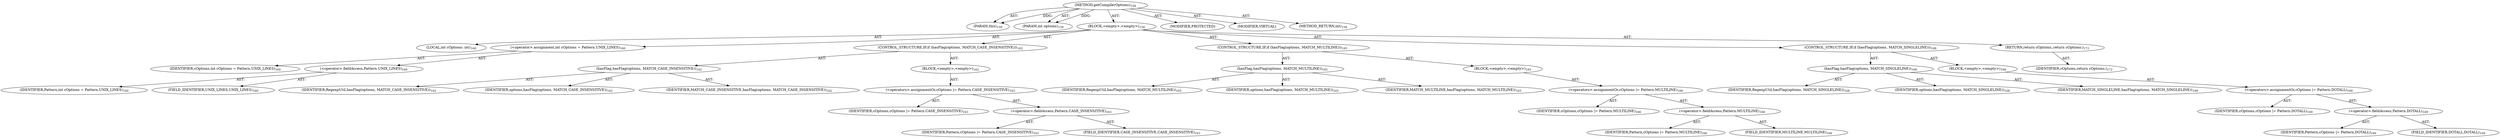 digraph "getCompilerOptions" {  
"111669149704" [label = <(METHOD,getCompilerOptions)<SUB>158</SUB>> ]
"115964117008" [label = <(PARAM,this)<SUB>158</SUB>> ]
"115964117009" [label = <(PARAM,int options)<SUB>158</SUB>> ]
"25769803793" [label = <(BLOCK,&lt;empty&gt;,&lt;empty&gt;)<SUB>158</SUB>> ]
"94489280523" [label = <(LOCAL,int cOptions: int)<SUB>160</SUB>> ]
"30064771113" [label = <(&lt;operator&gt;.assignment,int cOptions = Pattern.UNIX_LINES)<SUB>160</SUB>> ]
"68719476789" [label = <(IDENTIFIER,cOptions,int cOptions = Pattern.UNIX_LINES)<SUB>160</SUB>> ]
"30064771114" [label = <(&lt;operator&gt;.fieldAccess,Pattern.UNIX_LINES)<SUB>160</SUB>> ]
"68719476790" [label = <(IDENTIFIER,Pattern,int cOptions = Pattern.UNIX_LINES)<SUB>160</SUB>> ]
"55834574851" [label = <(FIELD_IDENTIFIER,UNIX_LINES,UNIX_LINES)<SUB>160</SUB>> ]
"47244640263" [label = <(CONTROL_STRUCTURE,IF,if (hasFlag(options, MATCH_CASE_INSENSITIVE)))<SUB>162</SUB>> ]
"30064771115" [label = <(hasFlag,hasFlag(options, MATCH_CASE_INSENSITIVE))<SUB>162</SUB>> ]
"68719476791" [label = <(IDENTIFIER,RegexpUtil,hasFlag(options, MATCH_CASE_INSENSITIVE))<SUB>162</SUB>> ]
"68719476792" [label = <(IDENTIFIER,options,hasFlag(options, MATCH_CASE_INSENSITIVE))<SUB>162</SUB>> ]
"68719476793" [label = <(IDENTIFIER,MATCH_CASE_INSENSITIVE,hasFlag(options, MATCH_CASE_INSENSITIVE))<SUB>162</SUB>> ]
"25769803794" [label = <(BLOCK,&lt;empty&gt;,&lt;empty&gt;)<SUB>162</SUB>> ]
"30064771116" [label = <(&lt;operators&gt;.assignmentOr,cOptions |= Pattern.CASE_INSENSITIVE)<SUB>163</SUB>> ]
"68719476794" [label = <(IDENTIFIER,cOptions,cOptions |= Pattern.CASE_INSENSITIVE)<SUB>163</SUB>> ]
"30064771117" [label = <(&lt;operator&gt;.fieldAccess,Pattern.CASE_INSENSITIVE)<SUB>163</SUB>> ]
"68719476795" [label = <(IDENTIFIER,Pattern,cOptions |= Pattern.CASE_INSENSITIVE)<SUB>163</SUB>> ]
"55834574852" [label = <(FIELD_IDENTIFIER,CASE_INSENSITIVE,CASE_INSENSITIVE)<SUB>163</SUB>> ]
"47244640264" [label = <(CONTROL_STRUCTURE,IF,if (hasFlag(options, MATCH_MULTILINE)))<SUB>165</SUB>> ]
"30064771118" [label = <(hasFlag,hasFlag(options, MATCH_MULTILINE))<SUB>165</SUB>> ]
"68719476796" [label = <(IDENTIFIER,RegexpUtil,hasFlag(options, MATCH_MULTILINE))<SUB>165</SUB>> ]
"68719476797" [label = <(IDENTIFIER,options,hasFlag(options, MATCH_MULTILINE))<SUB>165</SUB>> ]
"68719476798" [label = <(IDENTIFIER,MATCH_MULTILINE,hasFlag(options, MATCH_MULTILINE))<SUB>165</SUB>> ]
"25769803795" [label = <(BLOCK,&lt;empty&gt;,&lt;empty&gt;)<SUB>165</SUB>> ]
"30064771119" [label = <(&lt;operators&gt;.assignmentOr,cOptions |= Pattern.MULTILINE)<SUB>166</SUB>> ]
"68719476799" [label = <(IDENTIFIER,cOptions,cOptions |= Pattern.MULTILINE)<SUB>166</SUB>> ]
"30064771120" [label = <(&lt;operator&gt;.fieldAccess,Pattern.MULTILINE)<SUB>166</SUB>> ]
"68719476800" [label = <(IDENTIFIER,Pattern,cOptions |= Pattern.MULTILINE)<SUB>166</SUB>> ]
"55834574853" [label = <(FIELD_IDENTIFIER,MULTILINE,MULTILINE)<SUB>166</SUB>> ]
"47244640265" [label = <(CONTROL_STRUCTURE,IF,if (hasFlag(options, MATCH_SINGLELINE)))<SUB>168</SUB>> ]
"30064771121" [label = <(hasFlag,hasFlag(options, MATCH_SINGLELINE))<SUB>168</SUB>> ]
"68719476801" [label = <(IDENTIFIER,RegexpUtil,hasFlag(options, MATCH_SINGLELINE))<SUB>168</SUB>> ]
"68719476802" [label = <(IDENTIFIER,options,hasFlag(options, MATCH_SINGLELINE))<SUB>168</SUB>> ]
"68719476803" [label = <(IDENTIFIER,MATCH_SINGLELINE,hasFlag(options, MATCH_SINGLELINE))<SUB>168</SUB>> ]
"25769803796" [label = <(BLOCK,&lt;empty&gt;,&lt;empty&gt;)<SUB>168</SUB>> ]
"30064771122" [label = <(&lt;operators&gt;.assignmentOr,cOptions |= Pattern.DOTALL)<SUB>169</SUB>> ]
"68719476804" [label = <(IDENTIFIER,cOptions,cOptions |= Pattern.DOTALL)<SUB>169</SUB>> ]
"30064771123" [label = <(&lt;operator&gt;.fieldAccess,Pattern.DOTALL)<SUB>169</SUB>> ]
"68719476805" [label = <(IDENTIFIER,Pattern,cOptions |= Pattern.DOTALL)<SUB>169</SUB>> ]
"55834574854" [label = <(FIELD_IDENTIFIER,DOTALL,DOTALL)<SUB>169</SUB>> ]
"146028888071" [label = <(RETURN,return cOptions;,return cOptions;)<SUB>172</SUB>> ]
"68719476806" [label = <(IDENTIFIER,cOptions,return cOptions;)<SUB>172</SUB>> ]
"133143986193" [label = <(MODIFIER,PROTECTED)> ]
"133143986194" [label = <(MODIFIER,VIRTUAL)> ]
"128849018888" [label = <(METHOD_RETURN,int)<SUB>158</SUB>> ]
  "111669149704" -> "115964117008"  [ label = "AST: "] 
  "111669149704" -> "115964117009"  [ label = "AST: "] 
  "111669149704" -> "25769803793"  [ label = "AST: "] 
  "111669149704" -> "133143986193"  [ label = "AST: "] 
  "111669149704" -> "133143986194"  [ label = "AST: "] 
  "111669149704" -> "128849018888"  [ label = "AST: "] 
  "25769803793" -> "94489280523"  [ label = "AST: "] 
  "25769803793" -> "30064771113"  [ label = "AST: "] 
  "25769803793" -> "47244640263"  [ label = "AST: "] 
  "25769803793" -> "47244640264"  [ label = "AST: "] 
  "25769803793" -> "47244640265"  [ label = "AST: "] 
  "25769803793" -> "146028888071"  [ label = "AST: "] 
  "30064771113" -> "68719476789"  [ label = "AST: "] 
  "30064771113" -> "30064771114"  [ label = "AST: "] 
  "30064771114" -> "68719476790"  [ label = "AST: "] 
  "30064771114" -> "55834574851"  [ label = "AST: "] 
  "47244640263" -> "30064771115"  [ label = "AST: "] 
  "47244640263" -> "25769803794"  [ label = "AST: "] 
  "30064771115" -> "68719476791"  [ label = "AST: "] 
  "30064771115" -> "68719476792"  [ label = "AST: "] 
  "30064771115" -> "68719476793"  [ label = "AST: "] 
  "25769803794" -> "30064771116"  [ label = "AST: "] 
  "30064771116" -> "68719476794"  [ label = "AST: "] 
  "30064771116" -> "30064771117"  [ label = "AST: "] 
  "30064771117" -> "68719476795"  [ label = "AST: "] 
  "30064771117" -> "55834574852"  [ label = "AST: "] 
  "47244640264" -> "30064771118"  [ label = "AST: "] 
  "47244640264" -> "25769803795"  [ label = "AST: "] 
  "30064771118" -> "68719476796"  [ label = "AST: "] 
  "30064771118" -> "68719476797"  [ label = "AST: "] 
  "30064771118" -> "68719476798"  [ label = "AST: "] 
  "25769803795" -> "30064771119"  [ label = "AST: "] 
  "30064771119" -> "68719476799"  [ label = "AST: "] 
  "30064771119" -> "30064771120"  [ label = "AST: "] 
  "30064771120" -> "68719476800"  [ label = "AST: "] 
  "30064771120" -> "55834574853"  [ label = "AST: "] 
  "47244640265" -> "30064771121"  [ label = "AST: "] 
  "47244640265" -> "25769803796"  [ label = "AST: "] 
  "30064771121" -> "68719476801"  [ label = "AST: "] 
  "30064771121" -> "68719476802"  [ label = "AST: "] 
  "30064771121" -> "68719476803"  [ label = "AST: "] 
  "25769803796" -> "30064771122"  [ label = "AST: "] 
  "30064771122" -> "68719476804"  [ label = "AST: "] 
  "30064771122" -> "30064771123"  [ label = "AST: "] 
  "30064771123" -> "68719476805"  [ label = "AST: "] 
  "30064771123" -> "55834574854"  [ label = "AST: "] 
  "146028888071" -> "68719476806"  [ label = "AST: "] 
  "111669149704" -> "115964117008"  [ label = "DDG: "] 
  "111669149704" -> "115964117009"  [ label = "DDG: "] 
}
